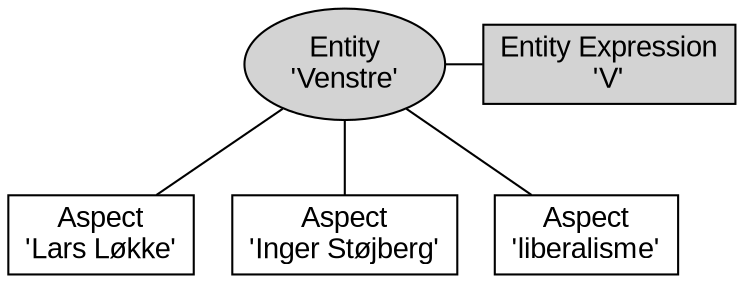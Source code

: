graph EntityAspectsGraph {
Entity -- { n1 n2 n3 };
Entity -- EntityExpression1;

Entity [style=filled, label="Entity\n'Venstre'", fontname="arial"];
EntityExpression1 [shape=box, style=filled, label="Entity Expression\n'V'", fontname="arial"];
n1 [label="Aspect\n'Lars Løkke'", shape=box, fontname="arial"];
n2 [label="Aspect\n'Inger Støjberg'", shape=box, fontname="arial"];
n3 [label="Aspect\n'liberalisme'", shape=box, fontname="arial"];

{rank=same; Entity EntityExpression1}

}
